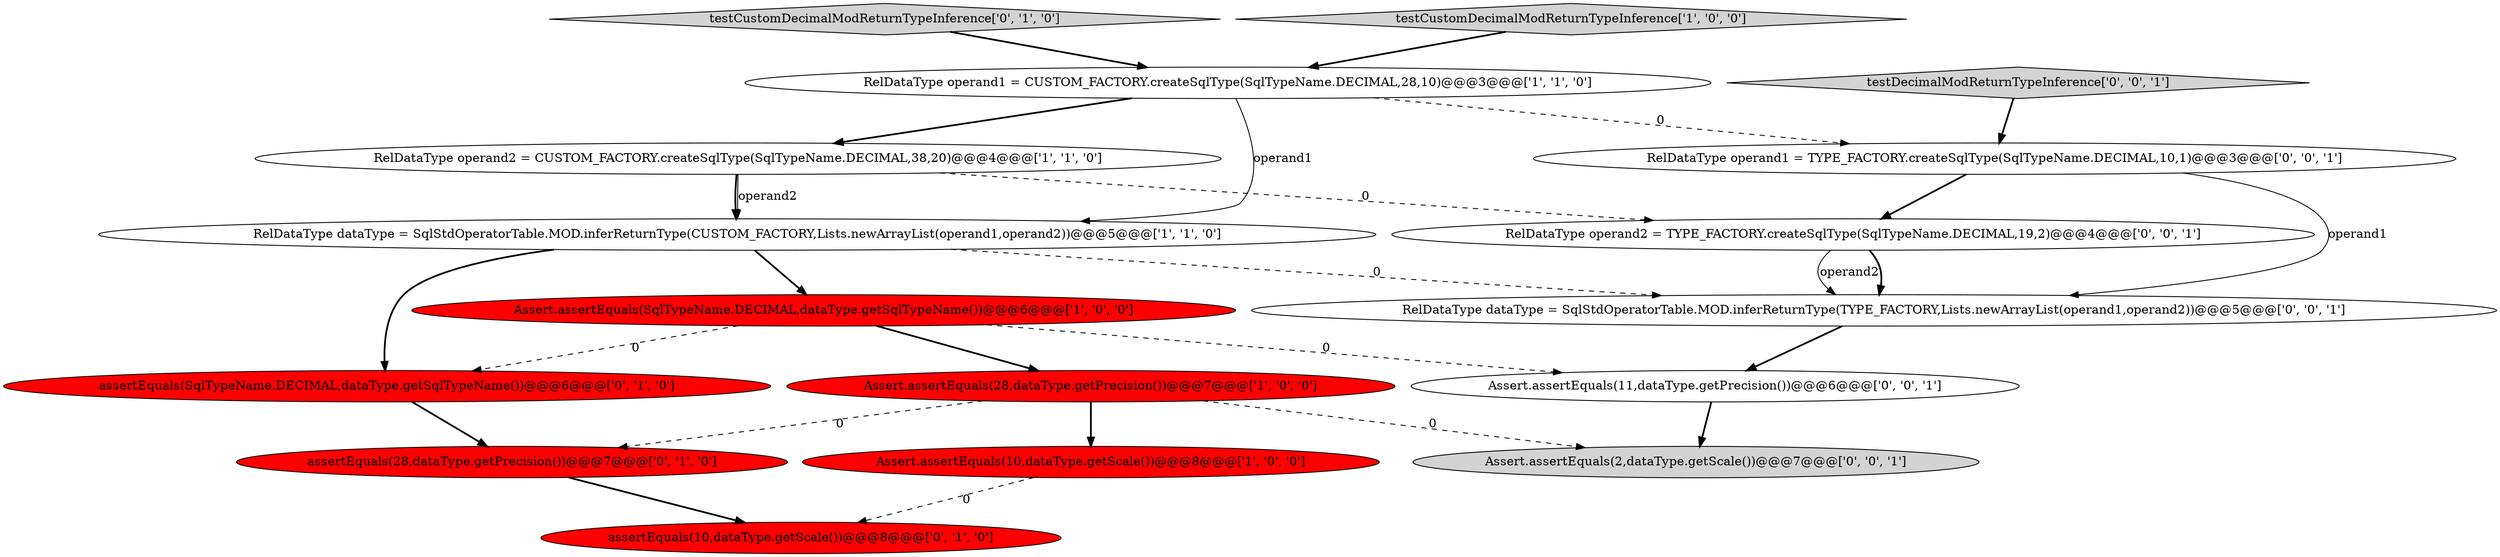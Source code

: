 digraph {
4 [style = filled, label = "RelDataType operand2 = CUSTOM_FACTORY.createSqlType(SqlTypeName.DECIMAL,38,20)@@@4@@@['1', '1', '0']", fillcolor = white, shape = ellipse image = "AAA0AAABBB1BBB"];
16 [style = filled, label = "RelDataType operand1 = TYPE_FACTORY.createSqlType(SqlTypeName.DECIMAL,10,1)@@@3@@@['0', '0', '1']", fillcolor = white, shape = ellipse image = "AAA0AAABBB3BBB"];
14 [style = filled, label = "RelDataType dataType = SqlStdOperatorTable.MOD.inferReturnType(TYPE_FACTORY,Lists.newArrayList(operand1,operand2))@@@5@@@['0', '0', '1']", fillcolor = white, shape = ellipse image = "AAA0AAABBB3BBB"];
15 [style = filled, label = "testDecimalModReturnTypeInference['0', '0', '1']", fillcolor = lightgray, shape = diamond image = "AAA0AAABBB3BBB"];
5 [style = filled, label = "Assert.assertEquals(10,dataType.getScale())@@@8@@@['1', '0', '0']", fillcolor = red, shape = ellipse image = "AAA1AAABBB1BBB"];
1 [style = filled, label = "RelDataType dataType = SqlStdOperatorTable.MOD.inferReturnType(CUSTOM_FACTORY,Lists.newArrayList(operand1,operand2))@@@5@@@['1', '1', '0']", fillcolor = white, shape = ellipse image = "AAA0AAABBB1BBB"];
7 [style = filled, label = "assertEquals(28,dataType.getPrecision())@@@7@@@['0', '1', '0']", fillcolor = red, shape = ellipse image = "AAA1AAABBB2BBB"];
11 [style = filled, label = "Assert.assertEquals(11,dataType.getPrecision())@@@6@@@['0', '0', '1']", fillcolor = white, shape = ellipse image = "AAA0AAABBB3BBB"];
13 [style = filled, label = "RelDataType operand2 = TYPE_FACTORY.createSqlType(SqlTypeName.DECIMAL,19,2)@@@4@@@['0', '0', '1']", fillcolor = white, shape = ellipse image = "AAA0AAABBB3BBB"];
3 [style = filled, label = "RelDataType operand1 = CUSTOM_FACTORY.createSqlType(SqlTypeName.DECIMAL,28,10)@@@3@@@['1', '1', '0']", fillcolor = white, shape = ellipse image = "AAA0AAABBB1BBB"];
6 [style = filled, label = "Assert.assertEquals(28,dataType.getPrecision())@@@7@@@['1', '0', '0']", fillcolor = red, shape = ellipse image = "AAA1AAABBB1BBB"];
8 [style = filled, label = "assertEquals(SqlTypeName.DECIMAL,dataType.getSqlTypeName())@@@6@@@['0', '1', '0']", fillcolor = red, shape = ellipse image = "AAA1AAABBB2BBB"];
12 [style = filled, label = "Assert.assertEquals(2,dataType.getScale())@@@7@@@['0', '0', '1']", fillcolor = lightgray, shape = ellipse image = "AAA0AAABBB3BBB"];
10 [style = filled, label = "testCustomDecimalModReturnTypeInference['0', '1', '0']", fillcolor = lightgray, shape = diamond image = "AAA0AAABBB2BBB"];
2 [style = filled, label = "Assert.assertEquals(SqlTypeName.DECIMAL,dataType.getSqlTypeName())@@@6@@@['1', '0', '0']", fillcolor = red, shape = ellipse image = "AAA1AAABBB1BBB"];
9 [style = filled, label = "assertEquals(10,dataType.getScale())@@@8@@@['0', '1', '0']", fillcolor = red, shape = ellipse image = "AAA1AAABBB2BBB"];
0 [style = filled, label = "testCustomDecimalModReturnTypeInference['1', '0', '0']", fillcolor = lightgray, shape = diamond image = "AAA0AAABBB1BBB"];
0->3 [style = bold, label=""];
16->13 [style = bold, label=""];
1->8 [style = bold, label=""];
1->14 [style = dashed, label="0"];
2->6 [style = bold, label=""];
6->7 [style = dashed, label="0"];
4->1 [style = solid, label="operand2"];
10->3 [style = bold, label=""];
5->9 [style = dashed, label="0"];
13->14 [style = solid, label="operand2"];
11->12 [style = bold, label=""];
15->16 [style = bold, label=""];
2->8 [style = dashed, label="0"];
3->4 [style = bold, label=""];
8->7 [style = bold, label=""];
6->12 [style = dashed, label="0"];
7->9 [style = bold, label=""];
3->1 [style = solid, label="operand1"];
6->5 [style = bold, label=""];
16->14 [style = solid, label="operand1"];
2->11 [style = dashed, label="0"];
1->2 [style = bold, label=""];
4->1 [style = bold, label=""];
4->13 [style = dashed, label="0"];
14->11 [style = bold, label=""];
13->14 [style = bold, label=""];
3->16 [style = dashed, label="0"];
}
